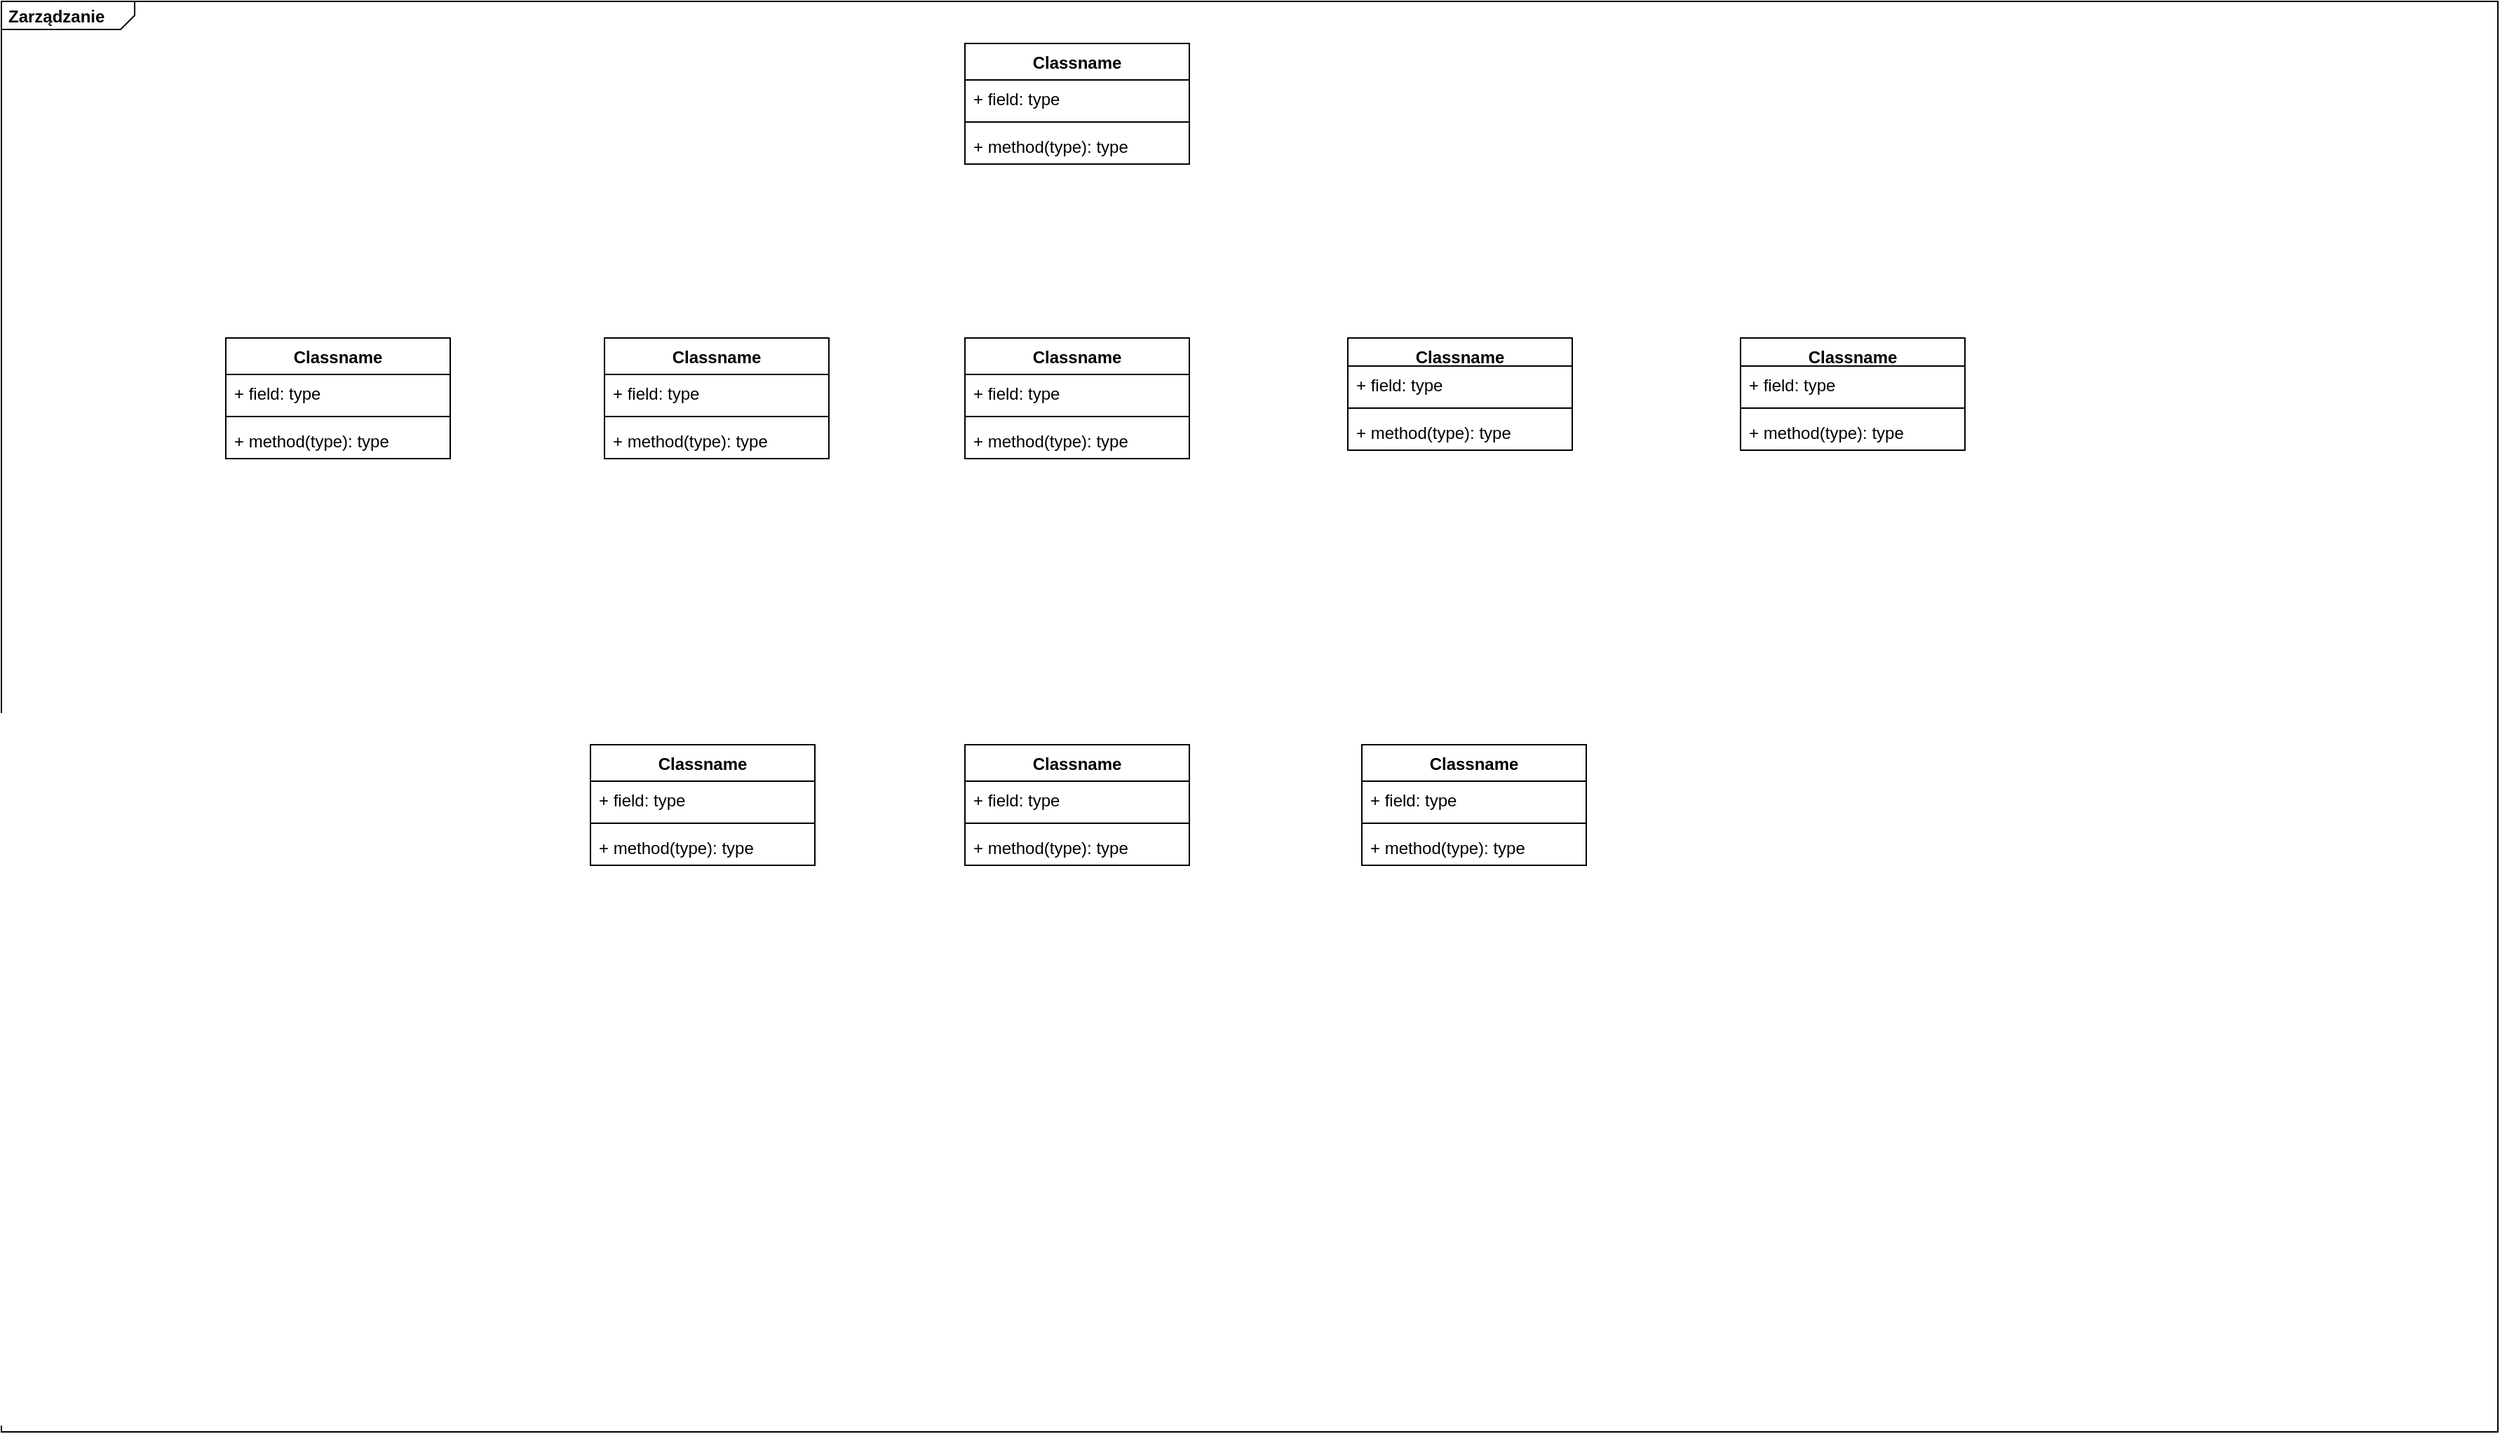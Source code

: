 <mxfile version="13.8.5" type="github">
  <diagram id="MbQaUhrwZyJze6Uo4yD4" name="Page-1">
    <mxGraphModel dx="4130" dy="2265" grid="1" gridSize="10" guides="1" tooltips="1" connect="1" arrows="1" fold="1" page="1" pageScale="1" pageWidth="827" pageHeight="1169" math="0" shadow="0">
      <root>
        <mxCell id="0" />
        <mxCell id="1" parent="0" />
        <mxCell id="lxg_D87GL1bPu32I28Ib-1" value="&lt;p style=&quot;margin: 0px ; margin-top: 4px ; margin-left: 5px ; text-align: left&quot;&gt;&lt;b&gt;Zarządzanie&lt;/b&gt;&lt;/p&gt;" style="html=1;shape=mxgraph.sysml.package;overflow=fill;labelX=95;align=left;spacingLeft=5;verticalAlign=top;spacingTop=-3;" vertex="1" parent="1">
          <mxGeometry x="-1100" y="-500" width="1780" height="1020" as="geometry" />
        </mxCell>
        <mxCell id="lxg_D87GL1bPu32I28Ib-2" value="Classname" style="swimlane;fontStyle=1;align=center;verticalAlign=top;childLayout=stackLayout;horizontal=1;startSize=26;horizontalStack=0;resizeParent=1;resizeParentMax=0;resizeLast=0;collapsible=1;marginBottom=0;" vertex="1" parent="1">
          <mxGeometry x="-413" y="-470" width="160" height="86" as="geometry" />
        </mxCell>
        <mxCell id="lxg_D87GL1bPu32I28Ib-3" value="+ field: type" style="text;strokeColor=none;fillColor=none;align=left;verticalAlign=top;spacingLeft=4;spacingRight=4;overflow=hidden;rotatable=0;points=[[0,0.5],[1,0.5]];portConstraint=eastwest;" vertex="1" parent="lxg_D87GL1bPu32I28Ib-2">
          <mxGeometry y="26" width="160" height="26" as="geometry" />
        </mxCell>
        <mxCell id="lxg_D87GL1bPu32I28Ib-4" value="" style="line;strokeWidth=1;fillColor=none;align=left;verticalAlign=middle;spacingTop=-1;spacingLeft=3;spacingRight=3;rotatable=0;labelPosition=right;points=[];portConstraint=eastwest;" vertex="1" parent="lxg_D87GL1bPu32I28Ib-2">
          <mxGeometry y="52" width="160" height="8" as="geometry" />
        </mxCell>
        <mxCell id="lxg_D87GL1bPu32I28Ib-5" value="+ method(type): type" style="text;strokeColor=none;fillColor=none;align=left;verticalAlign=top;spacingLeft=4;spacingRight=4;overflow=hidden;rotatable=0;points=[[0,0.5],[1,0.5]];portConstraint=eastwest;" vertex="1" parent="lxg_D87GL1bPu32I28Ib-2">
          <mxGeometry y="60" width="160" height="26" as="geometry" />
        </mxCell>
        <mxCell id="lxg_D87GL1bPu32I28Ib-6" value="Classname" style="swimlane;fontStyle=1;align=center;verticalAlign=top;childLayout=stackLayout;horizontal=1;startSize=26;horizontalStack=0;resizeParent=1;resizeParentMax=0;resizeLast=0;collapsible=1;marginBottom=0;" vertex="1" parent="1">
          <mxGeometry x="-940" y="-260" width="160" height="86" as="geometry" />
        </mxCell>
        <mxCell id="lxg_D87GL1bPu32I28Ib-7" value="+ field: type" style="text;strokeColor=none;fillColor=none;align=left;verticalAlign=top;spacingLeft=4;spacingRight=4;overflow=hidden;rotatable=0;points=[[0,0.5],[1,0.5]];portConstraint=eastwest;" vertex="1" parent="lxg_D87GL1bPu32I28Ib-6">
          <mxGeometry y="26" width="160" height="26" as="geometry" />
        </mxCell>
        <mxCell id="lxg_D87GL1bPu32I28Ib-8" value="" style="line;strokeWidth=1;fillColor=none;align=left;verticalAlign=middle;spacingTop=-1;spacingLeft=3;spacingRight=3;rotatable=0;labelPosition=right;points=[];portConstraint=eastwest;" vertex="1" parent="lxg_D87GL1bPu32I28Ib-6">
          <mxGeometry y="52" width="160" height="8" as="geometry" />
        </mxCell>
        <mxCell id="lxg_D87GL1bPu32I28Ib-9" value="+ method(type): type" style="text;strokeColor=none;fillColor=none;align=left;verticalAlign=top;spacingLeft=4;spacingRight=4;overflow=hidden;rotatable=0;points=[[0,0.5],[1,0.5]];portConstraint=eastwest;" vertex="1" parent="lxg_D87GL1bPu32I28Ib-6">
          <mxGeometry y="60" width="160" height="26" as="geometry" />
        </mxCell>
        <mxCell id="lxg_D87GL1bPu32I28Ib-10" value="Classname" style="swimlane;fontStyle=1;align=center;verticalAlign=top;childLayout=stackLayout;horizontal=1;startSize=26;horizontalStack=0;resizeParent=1;resizeParentMax=0;resizeLast=0;collapsible=1;marginBottom=0;" vertex="1" parent="1">
          <mxGeometry x="-670" y="-260" width="160" height="86" as="geometry" />
        </mxCell>
        <mxCell id="lxg_D87GL1bPu32I28Ib-11" value="+ field: type" style="text;strokeColor=none;fillColor=none;align=left;verticalAlign=top;spacingLeft=4;spacingRight=4;overflow=hidden;rotatable=0;points=[[0,0.5],[1,0.5]];portConstraint=eastwest;" vertex="1" parent="lxg_D87GL1bPu32I28Ib-10">
          <mxGeometry y="26" width="160" height="26" as="geometry" />
        </mxCell>
        <mxCell id="lxg_D87GL1bPu32I28Ib-12" value="" style="line;strokeWidth=1;fillColor=none;align=left;verticalAlign=middle;spacingTop=-1;spacingLeft=3;spacingRight=3;rotatable=0;labelPosition=right;points=[];portConstraint=eastwest;" vertex="1" parent="lxg_D87GL1bPu32I28Ib-10">
          <mxGeometry y="52" width="160" height="8" as="geometry" />
        </mxCell>
        <mxCell id="lxg_D87GL1bPu32I28Ib-13" value="+ method(type): type" style="text;strokeColor=none;fillColor=none;align=left;verticalAlign=top;spacingLeft=4;spacingRight=4;overflow=hidden;rotatable=0;points=[[0,0.5],[1,0.5]];portConstraint=eastwest;" vertex="1" parent="lxg_D87GL1bPu32I28Ib-10">
          <mxGeometry y="60" width="160" height="26" as="geometry" />
        </mxCell>
        <mxCell id="lxg_D87GL1bPu32I28Ib-14" value="Classname" style="swimlane;fontStyle=1;align=center;verticalAlign=top;childLayout=stackLayout;horizontal=1;startSize=26;horizontalStack=0;resizeParent=1;resizeParentMax=0;resizeLast=0;collapsible=1;marginBottom=0;" vertex="1" parent="1">
          <mxGeometry x="-413" y="-260" width="160" height="86" as="geometry" />
        </mxCell>
        <mxCell id="lxg_D87GL1bPu32I28Ib-15" value="+ field: type" style="text;strokeColor=none;fillColor=none;align=left;verticalAlign=top;spacingLeft=4;spacingRight=4;overflow=hidden;rotatable=0;points=[[0,0.5],[1,0.5]];portConstraint=eastwest;" vertex="1" parent="lxg_D87GL1bPu32I28Ib-14">
          <mxGeometry y="26" width="160" height="26" as="geometry" />
        </mxCell>
        <mxCell id="lxg_D87GL1bPu32I28Ib-16" value="" style="line;strokeWidth=1;fillColor=none;align=left;verticalAlign=middle;spacingTop=-1;spacingLeft=3;spacingRight=3;rotatable=0;labelPosition=right;points=[];portConstraint=eastwest;" vertex="1" parent="lxg_D87GL1bPu32I28Ib-14">
          <mxGeometry y="52" width="160" height="8" as="geometry" />
        </mxCell>
        <mxCell id="lxg_D87GL1bPu32I28Ib-17" value="+ method(type): type" style="text;strokeColor=none;fillColor=none;align=left;verticalAlign=top;spacingLeft=4;spacingRight=4;overflow=hidden;rotatable=0;points=[[0,0.5],[1,0.5]];portConstraint=eastwest;" vertex="1" parent="lxg_D87GL1bPu32I28Ib-14">
          <mxGeometry y="60" width="160" height="26" as="geometry" />
        </mxCell>
        <mxCell id="lxg_D87GL1bPu32I28Ib-18" value="Classname" style="swimlane;fontStyle=1;align=center;verticalAlign=top;childLayout=stackLayout;horizontal=1;startSize=20;horizontalStack=0;resizeParent=1;resizeParentMax=0;resizeLast=0;collapsible=1;marginBottom=0;" vertex="1" parent="1">
          <mxGeometry x="-140" y="-260" width="160" height="80" as="geometry" />
        </mxCell>
        <mxCell id="lxg_D87GL1bPu32I28Ib-19" value="+ field: type" style="text;strokeColor=none;fillColor=none;align=left;verticalAlign=top;spacingLeft=4;spacingRight=4;overflow=hidden;rotatable=0;points=[[0,0.5],[1,0.5]];portConstraint=eastwest;" vertex="1" parent="lxg_D87GL1bPu32I28Ib-18">
          <mxGeometry y="20" width="160" height="26" as="geometry" />
        </mxCell>
        <mxCell id="lxg_D87GL1bPu32I28Ib-20" value="" style="line;strokeWidth=1;fillColor=none;align=left;verticalAlign=middle;spacingTop=-1;spacingLeft=3;spacingRight=3;rotatable=0;labelPosition=right;points=[];portConstraint=eastwest;" vertex="1" parent="lxg_D87GL1bPu32I28Ib-18">
          <mxGeometry y="46" width="160" height="8" as="geometry" />
        </mxCell>
        <mxCell id="lxg_D87GL1bPu32I28Ib-21" value="+ method(type): type" style="text;strokeColor=none;fillColor=none;align=left;verticalAlign=top;spacingLeft=4;spacingRight=4;overflow=hidden;rotatable=0;points=[[0,0.5],[1,0.5]];portConstraint=eastwest;" vertex="1" parent="lxg_D87GL1bPu32I28Ib-18">
          <mxGeometry y="54" width="160" height="26" as="geometry" />
        </mxCell>
        <mxCell id="lxg_D87GL1bPu32I28Ib-27" value="Classname" style="swimlane;fontStyle=1;align=center;verticalAlign=top;childLayout=stackLayout;horizontal=1;startSize=26;horizontalStack=0;resizeParent=1;resizeParentMax=0;resizeLast=0;collapsible=1;marginBottom=0;" vertex="1" parent="1">
          <mxGeometry x="-680" y="30" width="160" height="86" as="geometry" />
        </mxCell>
        <mxCell id="lxg_D87GL1bPu32I28Ib-28" value="+ field: type" style="text;strokeColor=none;fillColor=none;align=left;verticalAlign=top;spacingLeft=4;spacingRight=4;overflow=hidden;rotatable=0;points=[[0,0.5],[1,0.5]];portConstraint=eastwest;" vertex="1" parent="lxg_D87GL1bPu32I28Ib-27">
          <mxGeometry y="26" width="160" height="26" as="geometry" />
        </mxCell>
        <mxCell id="lxg_D87GL1bPu32I28Ib-29" value="" style="line;strokeWidth=1;fillColor=none;align=left;verticalAlign=middle;spacingTop=-1;spacingLeft=3;spacingRight=3;rotatable=0;labelPosition=right;points=[];portConstraint=eastwest;" vertex="1" parent="lxg_D87GL1bPu32I28Ib-27">
          <mxGeometry y="52" width="160" height="8" as="geometry" />
        </mxCell>
        <mxCell id="lxg_D87GL1bPu32I28Ib-30" value="+ method(type): type" style="text;strokeColor=none;fillColor=none;align=left;verticalAlign=top;spacingLeft=4;spacingRight=4;overflow=hidden;rotatable=0;points=[[0,0.5],[1,0.5]];portConstraint=eastwest;" vertex="1" parent="lxg_D87GL1bPu32I28Ib-27">
          <mxGeometry y="60" width="160" height="26" as="geometry" />
        </mxCell>
        <mxCell id="lxg_D87GL1bPu32I28Ib-32" value="Classname" style="swimlane;fontStyle=1;align=center;verticalAlign=top;childLayout=stackLayout;horizontal=1;startSize=26;horizontalStack=0;resizeParent=1;resizeParentMax=0;resizeLast=0;collapsible=1;marginBottom=0;" vertex="1" parent="1">
          <mxGeometry x="-130" y="30" width="160" height="86" as="geometry" />
        </mxCell>
        <mxCell id="lxg_D87GL1bPu32I28Ib-33" value="+ field: type" style="text;strokeColor=none;fillColor=none;align=left;verticalAlign=top;spacingLeft=4;spacingRight=4;overflow=hidden;rotatable=0;points=[[0,0.5],[1,0.5]];portConstraint=eastwest;" vertex="1" parent="lxg_D87GL1bPu32I28Ib-32">
          <mxGeometry y="26" width="160" height="26" as="geometry" />
        </mxCell>
        <mxCell id="lxg_D87GL1bPu32I28Ib-34" value="" style="line;strokeWidth=1;fillColor=none;align=left;verticalAlign=middle;spacingTop=-1;spacingLeft=3;spacingRight=3;rotatable=0;labelPosition=right;points=[];portConstraint=eastwest;" vertex="1" parent="lxg_D87GL1bPu32I28Ib-32">
          <mxGeometry y="52" width="160" height="8" as="geometry" />
        </mxCell>
        <mxCell id="lxg_D87GL1bPu32I28Ib-35" value="+ method(type): type" style="text;strokeColor=none;fillColor=none;align=left;verticalAlign=top;spacingLeft=4;spacingRight=4;overflow=hidden;rotatable=0;points=[[0,0.5],[1,0.5]];portConstraint=eastwest;" vertex="1" parent="lxg_D87GL1bPu32I28Ib-32">
          <mxGeometry y="60" width="160" height="26" as="geometry" />
        </mxCell>
        <mxCell id="lxg_D87GL1bPu32I28Ib-36" value="Classname" style="swimlane;fontStyle=1;align=center;verticalAlign=top;childLayout=stackLayout;horizontal=1;startSize=26;horizontalStack=0;resizeParent=1;resizeParentMax=0;resizeLast=0;collapsible=1;marginBottom=0;" vertex="1" parent="1">
          <mxGeometry x="-413" y="30" width="160" height="86" as="geometry" />
        </mxCell>
        <mxCell id="lxg_D87GL1bPu32I28Ib-37" value="+ field: type" style="text;strokeColor=none;fillColor=none;align=left;verticalAlign=top;spacingLeft=4;spacingRight=4;overflow=hidden;rotatable=0;points=[[0,0.5],[1,0.5]];portConstraint=eastwest;" vertex="1" parent="lxg_D87GL1bPu32I28Ib-36">
          <mxGeometry y="26" width="160" height="26" as="geometry" />
        </mxCell>
        <mxCell id="lxg_D87GL1bPu32I28Ib-38" value="" style="line;strokeWidth=1;fillColor=none;align=left;verticalAlign=middle;spacingTop=-1;spacingLeft=3;spacingRight=3;rotatable=0;labelPosition=right;points=[];portConstraint=eastwest;" vertex="1" parent="lxg_D87GL1bPu32I28Ib-36">
          <mxGeometry y="52" width="160" height="8" as="geometry" />
        </mxCell>
        <mxCell id="lxg_D87GL1bPu32I28Ib-39" value="+ method(type): type" style="text;strokeColor=none;fillColor=none;align=left;verticalAlign=top;spacingLeft=4;spacingRight=4;overflow=hidden;rotatable=0;points=[[0,0.5],[1,0.5]];portConstraint=eastwest;" vertex="1" parent="lxg_D87GL1bPu32I28Ib-36">
          <mxGeometry y="60" width="160" height="26" as="geometry" />
        </mxCell>
        <mxCell id="lxg_D87GL1bPu32I28Ib-41" value="Classname" style="swimlane;fontStyle=1;align=center;verticalAlign=top;childLayout=stackLayout;horizontal=1;startSize=20;horizontalStack=0;resizeParent=1;resizeParentMax=0;resizeLast=0;collapsible=1;marginBottom=0;" vertex="1" parent="1">
          <mxGeometry x="140" y="-260" width="160" height="80" as="geometry" />
        </mxCell>
        <mxCell id="lxg_D87GL1bPu32I28Ib-42" value="+ field: type" style="text;strokeColor=none;fillColor=none;align=left;verticalAlign=top;spacingLeft=4;spacingRight=4;overflow=hidden;rotatable=0;points=[[0,0.5],[1,0.5]];portConstraint=eastwest;" vertex="1" parent="lxg_D87GL1bPu32I28Ib-41">
          <mxGeometry y="20" width="160" height="26" as="geometry" />
        </mxCell>
        <mxCell id="lxg_D87GL1bPu32I28Ib-43" value="" style="line;strokeWidth=1;fillColor=none;align=left;verticalAlign=middle;spacingTop=-1;spacingLeft=3;spacingRight=3;rotatable=0;labelPosition=right;points=[];portConstraint=eastwest;" vertex="1" parent="lxg_D87GL1bPu32I28Ib-41">
          <mxGeometry y="46" width="160" height="8" as="geometry" />
        </mxCell>
        <mxCell id="lxg_D87GL1bPu32I28Ib-44" value="+ method(type): type" style="text;strokeColor=none;fillColor=none;align=left;verticalAlign=top;spacingLeft=4;spacingRight=4;overflow=hidden;rotatable=0;points=[[0,0.5],[1,0.5]];portConstraint=eastwest;" vertex="1" parent="lxg_D87GL1bPu32I28Ib-41">
          <mxGeometry y="54" width="160" height="26" as="geometry" />
        </mxCell>
      </root>
    </mxGraphModel>
  </diagram>
</mxfile>
